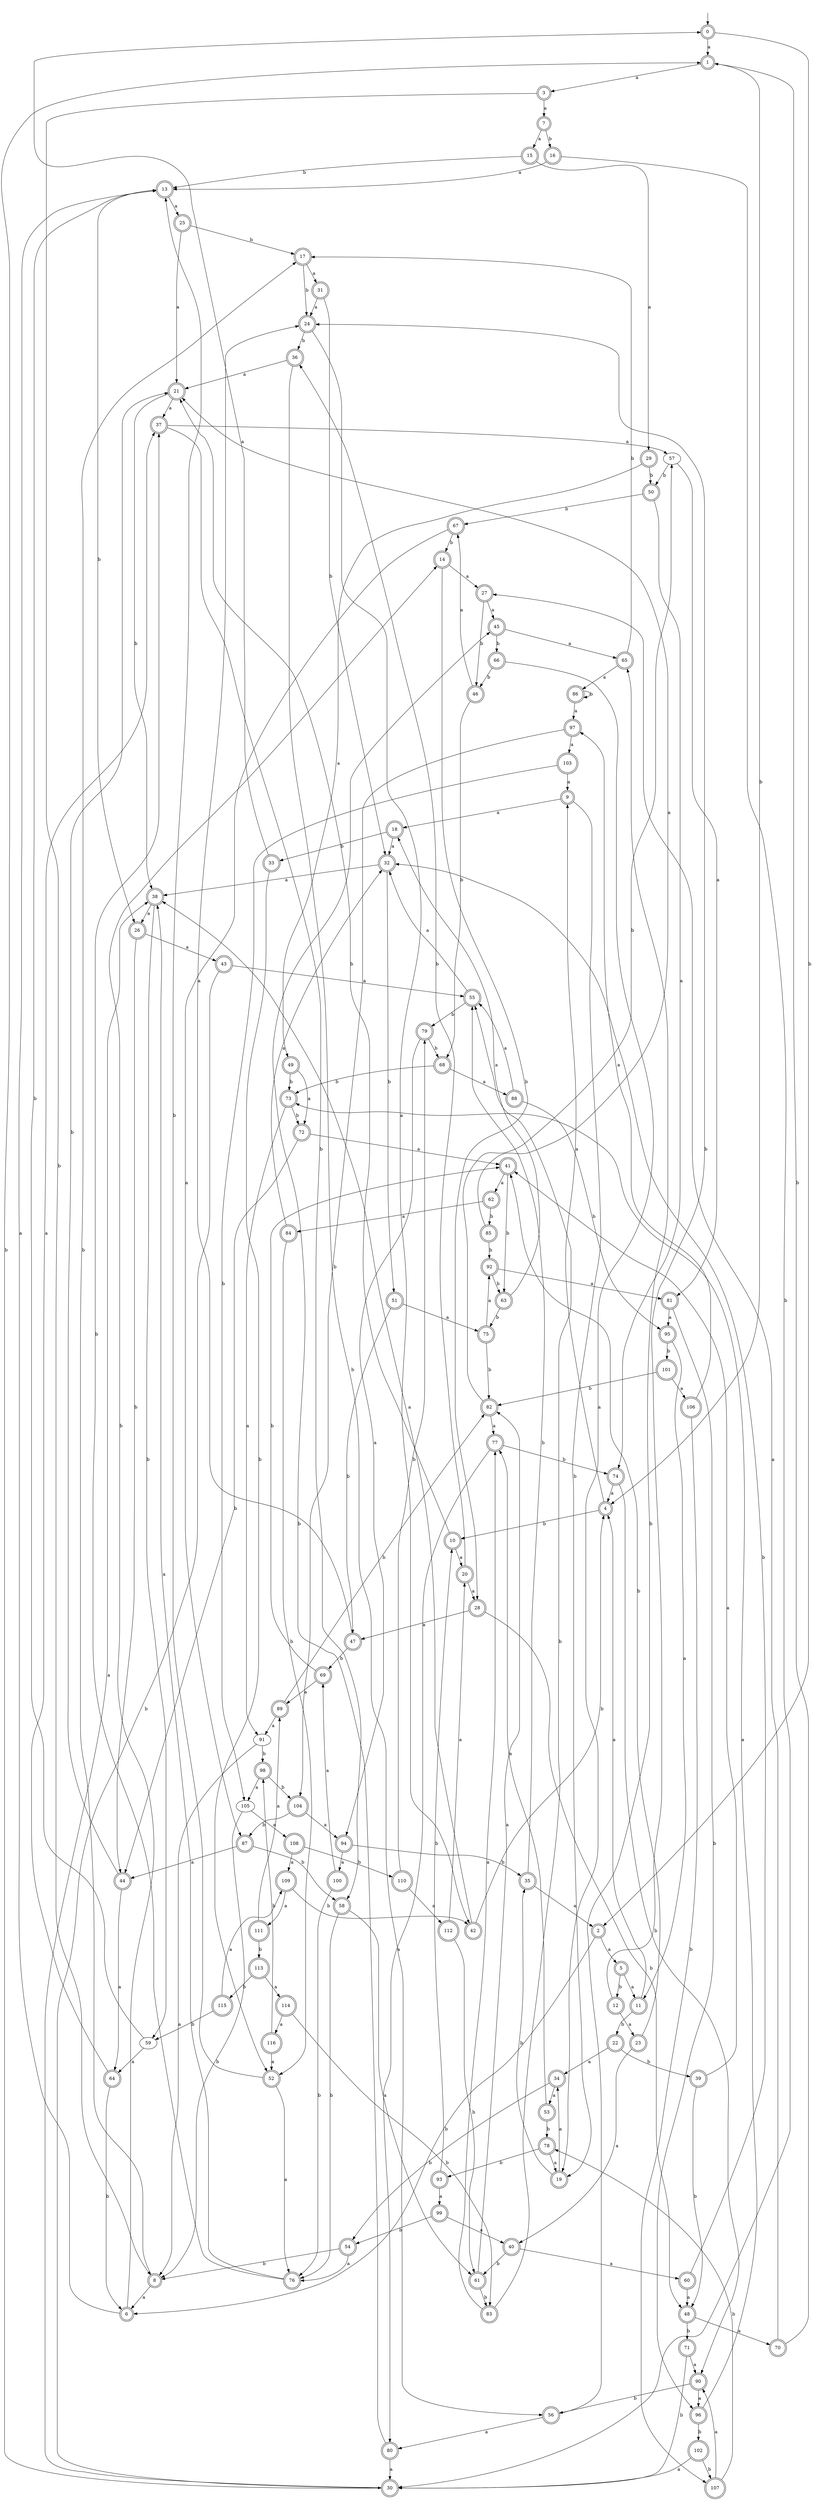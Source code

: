 digraph RandomDFA {
  __start0 [label="", shape=none];
  __start0 -> 0 [label=""];
  0 [shape=circle] [shape=doublecircle]
  0 -> 1 [label="a"]
  0 -> 2 [label="b"]
  1 [shape=doublecircle]
  1 -> 3 [label="a"]
  1 -> 4 [label="b"]
  2 [shape=doublecircle]
  2 -> 5 [label="a"]
  2 -> 6 [label="b"]
  3 [shape=doublecircle]
  3 -> 7 [label="a"]
  3 -> 8 [label="b"]
  4 [shape=doublecircle]
  4 -> 9 [label="a"]
  4 -> 10 [label="b"]
  5 [shape=doublecircle]
  5 -> 11 [label="a"]
  5 -> 12 [label="b"]
  6 [shape=doublecircle]
  6 -> 13 [label="a"]
  6 -> 14 [label="b"]
  7 [shape=doublecircle]
  7 -> 15 [label="a"]
  7 -> 16 [label="b"]
  8 [shape=doublecircle]
  8 -> 6 [label="a"]
  8 -> 17 [label="b"]
  9 [shape=doublecircle]
  9 -> 18 [label="a"]
  9 -> 19 [label="b"]
  10 [shape=doublecircle]
  10 -> 20 [label="a"]
  10 -> 21 [label="b"]
  11 [shape=doublecircle]
  11 -> 4 [label="a"]
  11 -> 22 [label="b"]
  12 [shape=doublecircle]
  12 -> 23 [label="a"]
  12 -> 24 [label="b"]
  13 [shape=doublecircle]
  13 -> 25 [label="a"]
  13 -> 26 [label="b"]
  14 [shape=doublecircle]
  14 -> 27 [label="a"]
  14 -> 28 [label="b"]
  15 [shape=doublecircle]
  15 -> 29 [label="a"]
  15 -> 13 [label="b"]
  16 [shape=doublecircle]
  16 -> 13 [label="a"]
  16 -> 30 [label="b"]
  17 [shape=doublecircle]
  17 -> 31 [label="a"]
  17 -> 24 [label="b"]
  18 [shape=doublecircle]
  18 -> 32 [label="a"]
  18 -> 33 [label="b"]
  19 [shape=doublecircle]
  19 -> 34 [label="a"]
  19 -> 35 [label="b"]
  20 [shape=doublecircle]
  20 -> 28 [label="a"]
  20 -> 36 [label="b"]
  21 [shape=doublecircle]
  21 -> 37 [label="a"]
  21 -> 38 [label="b"]
  22 [shape=doublecircle]
  22 -> 34 [label="a"]
  22 -> 39 [label="b"]
  23 [shape=doublecircle]
  23 -> 40 [label="a"]
  23 -> 41 [label="b"]
  24 [shape=doublecircle]
  24 -> 42 [label="a"]
  24 -> 36 [label="b"]
  25 [shape=doublecircle]
  25 -> 21 [label="a"]
  25 -> 17 [label="b"]
  26 [shape=doublecircle]
  26 -> 43 [label="a"]
  26 -> 44 [label="b"]
  27 [shape=doublecircle]
  27 -> 45 [label="a"]
  27 -> 46 [label="b"]
  28 [shape=doublecircle]
  28 -> 47 [label="a"]
  28 -> 48 [label="b"]
  29 [shape=doublecircle]
  29 -> 49 [label="a"]
  29 -> 50 [label="b"]
  30 [shape=doublecircle]
  30 -> 38 [label="a"]
  30 -> 1 [label="b"]
  31 [shape=doublecircle]
  31 -> 24 [label="a"]
  31 -> 32 [label="b"]
  32 [shape=doublecircle]
  32 -> 38 [label="a"]
  32 -> 51 [label="b"]
  33 [shape=doublecircle]
  33 -> 0 [label="a"]
  33 -> 52 [label="b"]
  34 [shape=doublecircle]
  34 -> 53 [label="a"]
  34 -> 54 [label="b"]
  35 [shape=doublecircle]
  35 -> 2 [label="a"]
  35 -> 55 [label="b"]
  36 [shape=doublecircle]
  36 -> 21 [label="a"]
  36 -> 56 [label="b"]
  37 [shape=doublecircle]
  37 -> 57 [label="a"]
  37 -> 58 [label="b"]
  38 [shape=doublecircle]
  38 -> 26 [label="a"]
  38 -> 59 [label="b"]
  39 [shape=doublecircle]
  39 -> 41 [label="a"]
  39 -> 48 [label="b"]
  40 [shape=doublecircle]
  40 -> 60 [label="a"]
  40 -> 61 [label="b"]
  41 [shape=doublecircle]
  41 -> 62 [label="a"]
  41 -> 63 [label="b"]
  42 [shape=doublecircle]
  42 -> 38 [label="a"]
  42 -> 4 [label="b"]
  43 [shape=doublecircle]
  43 -> 55 [label="a"]
  43 -> 30 [label="b"]
  44 [shape=doublecircle]
  44 -> 64 [label="a"]
  44 -> 21 [label="b"]
  45 [shape=doublecircle]
  45 -> 65 [label="a"]
  45 -> 66 [label="b"]
  46 [shape=doublecircle]
  46 -> 67 [label="a"]
  46 -> 68 [label="b"]
  47 [shape=doublecircle]
  47 -> 24 [label="a"]
  47 -> 69 [label="b"]
  48 [shape=doublecircle]
  48 -> 70 [label="a"]
  48 -> 71 [label="b"]
  49 [shape=doublecircle]
  49 -> 72 [label="a"]
  49 -> 73 [label="b"]
  50 [shape=doublecircle]
  50 -> 74 [label="a"]
  50 -> 67 [label="b"]
  51 [shape=doublecircle]
  51 -> 75 [label="a"]
  51 -> 47 [label="b"]
  52 [shape=doublecircle]
  52 -> 76 [label="a"]
  52 -> 13 [label="b"]
  53 [shape=doublecircle]
  53 -> 77 [label="a"]
  53 -> 78 [label="b"]
  54 [shape=doublecircle]
  54 -> 76 [label="a"]
  54 -> 8 [label="b"]
  55 [shape=doublecircle]
  55 -> 32 [label="a"]
  55 -> 79 [label="b"]
  56 [shape=doublecircle]
  56 -> 80 [label="a"]
  56 -> 65 [label="b"]
  57
  57 -> 81 [label="a"]
  57 -> 50 [label="b"]
  58 [shape=doublecircle]
  58 -> 61 [label="a"]
  58 -> 76 [label="b"]
  59
  59 -> 64 [label="a"]
  59 -> 13 [label="b"]
  60 [shape=doublecircle]
  60 -> 48 [label="a"]
  60 -> 32 [label="b"]
  61 [shape=doublecircle]
  61 -> 82 [label="a"]
  61 -> 83 [label="b"]
  62 [shape=doublecircle]
  62 -> 84 [label="a"]
  62 -> 85 [label="b"]
  63 [shape=doublecircle]
  63 -> 18 [label="a"]
  63 -> 75 [label="b"]
  64 [shape=doublecircle]
  64 -> 37 [label="a"]
  64 -> 6 [label="b"]
  65 [shape=doublecircle]
  65 -> 86 [label="a"]
  65 -> 17 [label="b"]
  66 [shape=doublecircle]
  66 -> 19 [label="a"]
  66 -> 46 [label="b"]
  67 [shape=doublecircle]
  67 -> 87 [label="a"]
  67 -> 14 [label="b"]
  68 [shape=doublecircle]
  68 -> 88 [label="a"]
  68 -> 73 [label="b"]
  69 [shape=doublecircle]
  69 -> 89 [label="a"]
  69 -> 41 [label="b"]
  70 [shape=doublecircle]
  70 -> 27 [label="a"]
  70 -> 1 [label="b"]
  71 [shape=doublecircle]
  71 -> 90 [label="a"]
  71 -> 30 [label="b"]
  72 [shape=doublecircle]
  72 -> 41 [label="a"]
  72 -> 44 [label="b"]
  73 [shape=doublecircle]
  73 -> 91 [label="a"]
  73 -> 72 [label="b"]
  74 [shape=doublecircle]
  74 -> 4 [label="a"]
  74 -> 90 [label="b"]
  75 [shape=doublecircle]
  75 -> 92 [label="a"]
  75 -> 82 [label="b"]
  76 [shape=doublecircle]
  76 -> 38 [label="a"]
  76 -> 37 [label="b"]
  77 [shape=doublecircle]
  77 -> 80 [label="a"]
  77 -> 74 [label="b"]
  78 [shape=doublecircle]
  78 -> 19 [label="a"]
  78 -> 93 [label="b"]
  79 [shape=doublecircle]
  79 -> 94 [label="a"]
  79 -> 68 [label="b"]
  80 [shape=doublecircle]
  80 -> 30 [label="a"]
  80 -> 45 [label="b"]
  81 [shape=doublecircle]
  81 -> 95 [label="a"]
  81 -> 96 [label="b"]
  82 [shape=doublecircle]
  82 -> 77 [label="a"]
  82 -> 57 [label="b"]
  83 [shape=doublecircle]
  83 -> 77 [label="a"]
  83 -> 55 [label="b"]
  84 [shape=doublecircle]
  84 -> 32 [label="a"]
  84 -> 52 [label="b"]
  85 [shape=doublecircle]
  85 -> 21 [label="a"]
  85 -> 92 [label="b"]
  86 [shape=doublecircle]
  86 -> 97 [label="a"]
  86 -> 86 [label="b"]
  87 [shape=doublecircle]
  87 -> 44 [label="a"]
  87 -> 58 [label="b"]
  88 [shape=doublecircle]
  88 -> 55 [label="a"]
  88 -> 95 [label="b"]
  89 [shape=doublecircle]
  89 -> 91 [label="a"]
  89 -> 82 [label="b"]
  90 [shape=doublecircle]
  90 -> 96 [label="a"]
  90 -> 56 [label="b"]
  91
  91 -> 8 [label="a"]
  91 -> 98 [label="b"]
  92 [shape=doublecircle]
  92 -> 81 [label="a"]
  92 -> 63 [label="b"]
  93 [shape=doublecircle]
  93 -> 99 [label="a"]
  93 -> 10 [label="b"]
  94 [shape=doublecircle]
  94 -> 100 [label="a"]
  94 -> 35 [label="b"]
  95 [shape=doublecircle]
  95 -> 11 [label="a"]
  95 -> 101 [label="b"]
  96 [shape=doublecircle]
  96 -> 73 [label="a"]
  96 -> 102 [label="b"]
  97 [shape=doublecircle]
  97 -> 103 [label="a"]
  97 -> 104 [label="b"]
  98 [shape=doublecircle]
  98 -> 105 [label="a"]
  98 -> 104 [label="b"]
  99 [shape=doublecircle]
  99 -> 40 [label="a"]
  99 -> 54 [label="b"]
  100 [shape=doublecircle]
  100 -> 69 [label="a"]
  100 -> 76 [label="b"]
  101 [shape=doublecircle]
  101 -> 106 [label="a"]
  101 -> 82 [label="b"]
  102 [shape=doublecircle]
  102 -> 30 [label="a"]
  102 -> 107 [label="b"]
  103 [shape=doublecircle]
  103 -> 9 [label="a"]
  103 -> 105 [label="b"]
  104 [shape=doublecircle]
  104 -> 94 [label="a"]
  104 -> 87 [label="b"]
  105
  105 -> 108 [label="a"]
  105 -> 8 [label="b"]
  106 [shape=doublecircle]
  106 -> 97 [label="a"]
  106 -> 107 [label="b"]
  107 [shape=doublecircle]
  107 -> 90 [label="a"]
  107 -> 78 [label="b"]
  108 [shape=doublecircle]
  108 -> 109 [label="a"]
  108 -> 110 [label="b"]
  109 [shape=doublecircle]
  109 -> 111 [label="a"]
  109 -> 42 [label="b"]
  110 [shape=doublecircle]
  110 -> 112 [label="a"]
  110 -> 79 [label="b"]
  111 [shape=doublecircle]
  111 -> 89 [label="a"]
  111 -> 113 [label="b"]
  112 [shape=doublecircle]
  112 -> 20 [label="a"]
  112 -> 61 [label="b"]
  113 [shape=doublecircle]
  113 -> 114 [label="a"]
  113 -> 115 [label="b"]
  114 [shape=doublecircle]
  114 -> 116 [label="a"]
  114 -> 83 [label="b"]
  115 [shape=doublecircle]
  115 -> 109 [label="a"]
  115 -> 59 [label="b"]
  116 [shape=doublecircle]
  116 -> 52 [label="a"]
  116 -> 98 [label="b"]
}
